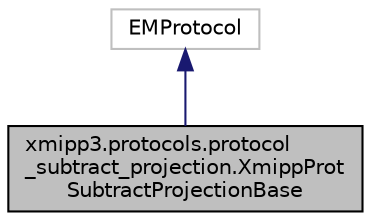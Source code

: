 digraph "xmipp3.protocols.protocol_subtract_projection.XmippProtSubtractProjectionBase"
{
  edge [fontname="Helvetica",fontsize="10",labelfontname="Helvetica",labelfontsize="10"];
  node [fontname="Helvetica",fontsize="10",shape=record];
  Node4 [label="xmipp3.protocols.protocol\l_subtract_projection.XmippProt\lSubtractProjectionBase",height=0.2,width=0.4,color="black", fillcolor="grey75", style="filled", fontcolor="black"];
  Node5 -> Node4 [dir="back",color="midnightblue",fontsize="10",style="solid",fontname="Helvetica"];
  Node5 [label="EMProtocol",height=0.2,width=0.4,color="grey75", fillcolor="white", style="filled"];
}
